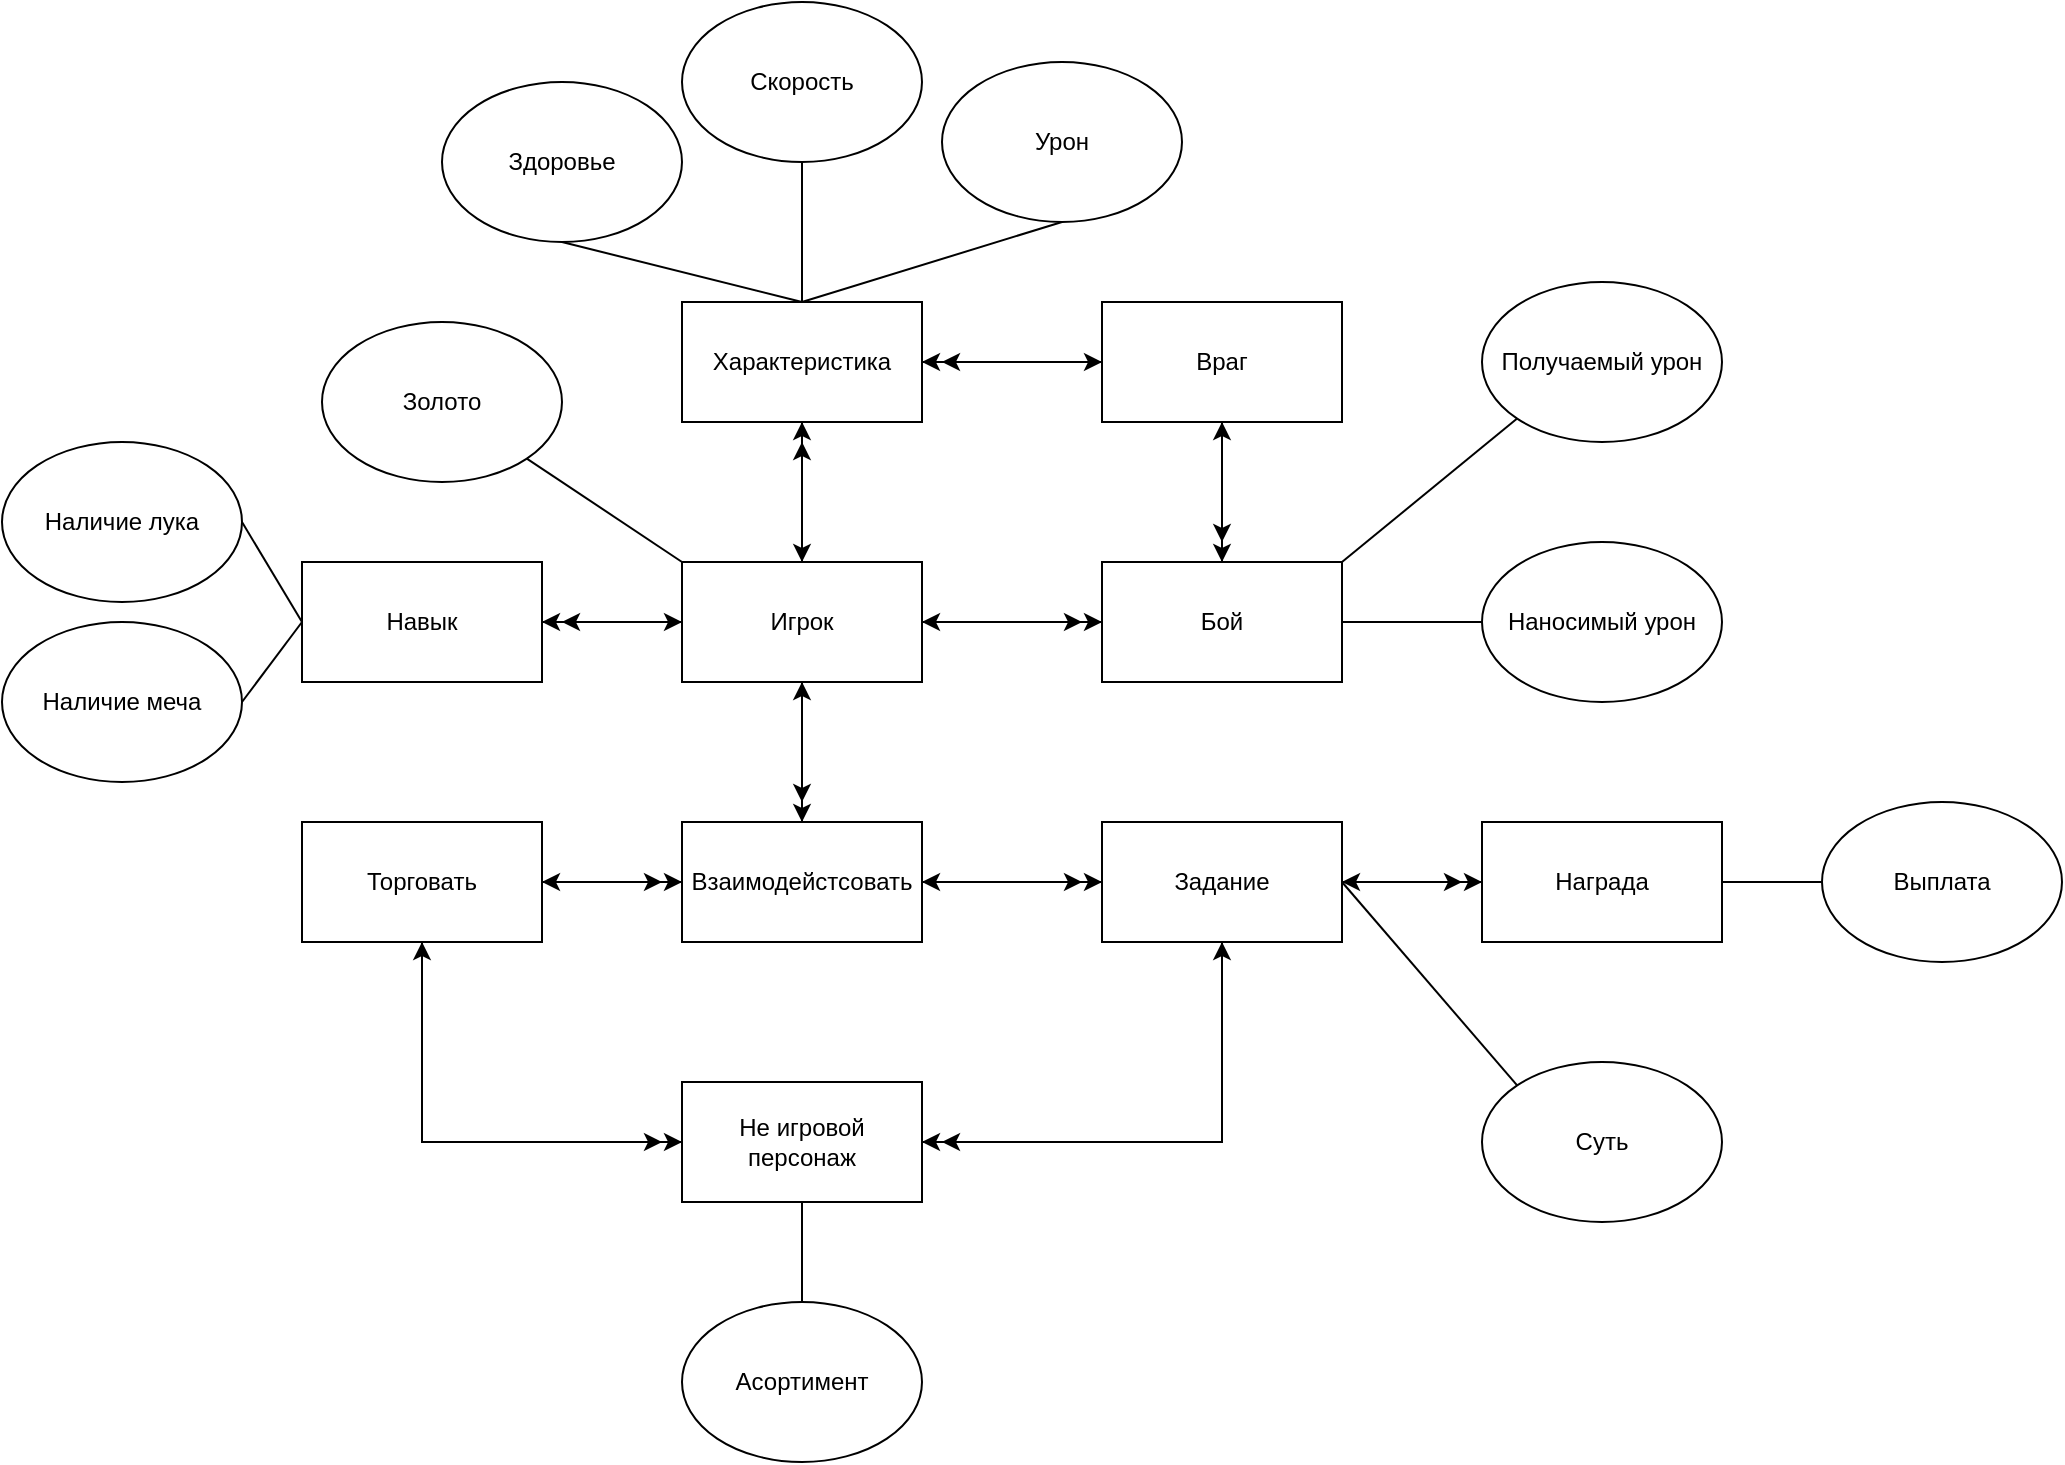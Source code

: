<mxfile version="26.1.3">
  <diagram name="Страница — 1" id="-ERpMLptkvLrzimcMrHC">
    <mxGraphModel dx="2193" dy="1899" grid="1" gridSize="10" guides="1" tooltips="1" connect="1" arrows="1" fold="1" page="1" pageScale="1" pageWidth="827" pageHeight="1169" math="0" shadow="0">
      <root>
        <mxCell id="0" />
        <mxCell id="1" parent="0" />
        <mxCell id="Th_Z5XzQTc5G5D0Ua_LX-14" style="edgeStyle=orthogonalEdgeStyle;rounded=0;orthogonalLoop=1;jettySize=auto;html=1;entryX=0;entryY=0.5;entryDx=0;entryDy=0;" edge="1" parent="1" source="Th_Z5XzQTc5G5D0Ua_LX-1" target="Th_Z5XzQTc5G5D0Ua_LX-13">
          <mxGeometry relative="1" as="geometry" />
        </mxCell>
        <mxCell id="Th_Z5XzQTc5G5D0Ua_LX-17" style="edgeStyle=orthogonalEdgeStyle;rounded=0;orthogonalLoop=1;jettySize=auto;html=1;" edge="1" parent="1" source="Th_Z5XzQTc5G5D0Ua_LX-1">
          <mxGeometry relative="1" as="geometry">
            <mxPoint x="180" y="220" as="targetPoint" />
          </mxGeometry>
        </mxCell>
        <mxCell id="Th_Z5XzQTc5G5D0Ua_LX-45" style="edgeStyle=orthogonalEdgeStyle;rounded=0;orthogonalLoop=1;jettySize=auto;html=1;entryX=1;entryY=0.5;entryDx=0;entryDy=0;" edge="1" parent="1" source="Th_Z5XzQTc5G5D0Ua_LX-1" target="Th_Z5XzQTc5G5D0Ua_LX-34">
          <mxGeometry relative="1" as="geometry" />
        </mxCell>
        <mxCell id="Th_Z5XzQTc5G5D0Ua_LX-46" style="edgeStyle=orthogonalEdgeStyle;rounded=0;orthogonalLoop=1;jettySize=auto;html=1;" edge="1" parent="1" source="Th_Z5XzQTc5G5D0Ua_LX-1">
          <mxGeometry relative="1" as="geometry">
            <mxPoint x="-80" y="220" as="targetPoint" />
          </mxGeometry>
        </mxCell>
        <mxCell id="Th_Z5XzQTc5G5D0Ua_LX-49" style="edgeStyle=orthogonalEdgeStyle;rounded=0;orthogonalLoop=1;jettySize=auto;html=1;" edge="1" parent="1" source="Th_Z5XzQTc5G5D0Ua_LX-1" target="Th_Z5XzQTc5G5D0Ua_LX-4">
          <mxGeometry relative="1" as="geometry" />
        </mxCell>
        <mxCell id="Th_Z5XzQTc5G5D0Ua_LX-50" style="edgeStyle=orthogonalEdgeStyle;rounded=0;orthogonalLoop=1;jettySize=auto;html=1;" edge="1" parent="1" source="Th_Z5XzQTc5G5D0Ua_LX-1">
          <mxGeometry relative="1" as="geometry">
            <mxPoint x="40" y="130.0" as="targetPoint" />
          </mxGeometry>
        </mxCell>
        <mxCell id="Th_Z5XzQTc5G5D0Ua_LX-57" style="edgeStyle=orthogonalEdgeStyle;rounded=0;orthogonalLoop=1;jettySize=auto;html=1;entryX=0.5;entryY=0;entryDx=0;entryDy=0;" edge="1" parent="1" source="Th_Z5XzQTc5G5D0Ua_LX-1" target="Th_Z5XzQTc5G5D0Ua_LX-56">
          <mxGeometry relative="1" as="geometry" />
        </mxCell>
        <mxCell id="Th_Z5XzQTc5G5D0Ua_LX-59" style="edgeStyle=orthogonalEdgeStyle;rounded=0;orthogonalLoop=1;jettySize=auto;html=1;" edge="1" parent="1" source="Th_Z5XzQTc5G5D0Ua_LX-1">
          <mxGeometry relative="1" as="geometry">
            <mxPoint x="40" y="310" as="targetPoint" />
          </mxGeometry>
        </mxCell>
        <mxCell id="Th_Z5XzQTc5G5D0Ua_LX-1" value="Игрок" style="rounded=0;whiteSpace=wrap;html=1;" vertex="1" parent="1">
          <mxGeometry x="-20" y="190" width="120" height="60" as="geometry" />
        </mxCell>
        <mxCell id="Th_Z5XzQTc5G5D0Ua_LX-15" style="edgeStyle=orthogonalEdgeStyle;rounded=0;orthogonalLoop=1;jettySize=auto;html=1;entryX=0.5;entryY=0;entryDx=0;entryDy=0;" edge="1" parent="1" source="Th_Z5XzQTc5G5D0Ua_LX-2" target="Th_Z5XzQTc5G5D0Ua_LX-13">
          <mxGeometry relative="1" as="geometry" />
        </mxCell>
        <mxCell id="Th_Z5XzQTc5G5D0Ua_LX-16" style="edgeStyle=orthogonalEdgeStyle;rounded=0;orthogonalLoop=1;jettySize=auto;html=1;" edge="1" parent="1" source="Th_Z5XzQTc5G5D0Ua_LX-2">
          <mxGeometry relative="1" as="geometry">
            <mxPoint x="250" y="180" as="targetPoint" />
          </mxGeometry>
        </mxCell>
        <mxCell id="Th_Z5XzQTc5G5D0Ua_LX-51" style="edgeStyle=orthogonalEdgeStyle;rounded=0;orthogonalLoop=1;jettySize=auto;html=1;entryX=1;entryY=0.5;entryDx=0;entryDy=0;" edge="1" parent="1" source="Th_Z5XzQTc5G5D0Ua_LX-2" target="Th_Z5XzQTc5G5D0Ua_LX-4">
          <mxGeometry relative="1" as="geometry" />
        </mxCell>
        <mxCell id="Th_Z5XzQTc5G5D0Ua_LX-53" style="edgeStyle=orthogonalEdgeStyle;rounded=0;orthogonalLoop=1;jettySize=auto;html=1;" edge="1" parent="1" source="Th_Z5XzQTc5G5D0Ua_LX-2">
          <mxGeometry relative="1" as="geometry">
            <mxPoint x="110" y="90.0" as="targetPoint" />
          </mxGeometry>
        </mxCell>
        <mxCell id="Th_Z5XzQTc5G5D0Ua_LX-2" value="Враг" style="rounded=0;whiteSpace=wrap;html=1;" vertex="1" parent="1">
          <mxGeometry x="190" y="60" width="120" height="60" as="geometry" />
        </mxCell>
        <mxCell id="Th_Z5XzQTc5G5D0Ua_LX-48" style="edgeStyle=orthogonalEdgeStyle;rounded=0;orthogonalLoop=1;jettySize=auto;html=1;entryX=0.5;entryY=0;entryDx=0;entryDy=0;" edge="1" parent="1" source="Th_Z5XzQTc5G5D0Ua_LX-4" target="Th_Z5XzQTc5G5D0Ua_LX-1">
          <mxGeometry relative="1" as="geometry" />
        </mxCell>
        <mxCell id="Th_Z5XzQTc5G5D0Ua_LX-52" style="edgeStyle=orthogonalEdgeStyle;rounded=0;orthogonalLoop=1;jettySize=auto;html=1;entryX=0;entryY=0.5;entryDx=0;entryDy=0;" edge="1" parent="1" source="Th_Z5XzQTc5G5D0Ua_LX-4" target="Th_Z5XzQTc5G5D0Ua_LX-2">
          <mxGeometry relative="1" as="geometry" />
        </mxCell>
        <mxCell id="Th_Z5XzQTc5G5D0Ua_LX-4" value="Характеристика" style="rounded=0;whiteSpace=wrap;html=1;" vertex="1" parent="1">
          <mxGeometry x="-20" y="60" width="120" height="60" as="geometry" />
        </mxCell>
        <mxCell id="Th_Z5XzQTc5G5D0Ua_LX-18" style="edgeStyle=orthogonalEdgeStyle;rounded=0;orthogonalLoop=1;jettySize=auto;html=1;entryX=1;entryY=0.5;entryDx=0;entryDy=0;" edge="1" parent="1" source="Th_Z5XzQTc5G5D0Ua_LX-13" target="Th_Z5XzQTc5G5D0Ua_LX-1">
          <mxGeometry relative="1" as="geometry" />
        </mxCell>
        <mxCell id="Th_Z5XzQTc5G5D0Ua_LX-19" style="edgeStyle=orthogonalEdgeStyle;rounded=0;orthogonalLoop=1;jettySize=auto;html=1;entryX=0.5;entryY=1;entryDx=0;entryDy=0;" edge="1" parent="1" source="Th_Z5XzQTc5G5D0Ua_LX-13" target="Th_Z5XzQTc5G5D0Ua_LX-2">
          <mxGeometry relative="1" as="geometry" />
        </mxCell>
        <mxCell id="Th_Z5XzQTc5G5D0Ua_LX-13" value="Бой" style="rounded=0;whiteSpace=wrap;html=1;" vertex="1" parent="1">
          <mxGeometry x="190" y="190" width="120" height="60" as="geometry" />
        </mxCell>
        <mxCell id="Th_Z5XzQTc5G5D0Ua_LX-20" value="Получаемый урон" style="ellipse;whiteSpace=wrap;html=1;" vertex="1" parent="1">
          <mxGeometry x="380" y="50" width="120" height="80" as="geometry" />
        </mxCell>
        <mxCell id="Th_Z5XzQTc5G5D0Ua_LX-21" value="Наносимый урон" style="ellipse;whiteSpace=wrap;html=1;" vertex="1" parent="1">
          <mxGeometry x="380" y="180" width="120" height="80" as="geometry" />
        </mxCell>
        <mxCell id="Th_Z5XzQTc5G5D0Ua_LX-24" value="" style="endArrow=none;html=1;rounded=0;entryX=1;entryY=0;entryDx=0;entryDy=0;exitX=0;exitY=1;exitDx=0;exitDy=0;" edge="1" parent="1" source="Th_Z5XzQTc5G5D0Ua_LX-20" target="Th_Z5XzQTc5G5D0Ua_LX-13">
          <mxGeometry width="50" height="50" relative="1" as="geometry">
            <mxPoint x="130" y="350" as="sourcePoint" />
            <mxPoint x="180" y="300" as="targetPoint" />
          </mxGeometry>
        </mxCell>
        <mxCell id="Th_Z5XzQTc5G5D0Ua_LX-25" value="" style="endArrow=none;html=1;rounded=0;entryX=0;entryY=0.5;entryDx=0;entryDy=0;exitX=1;exitY=0.5;exitDx=0;exitDy=0;" edge="1" parent="1" source="Th_Z5XzQTc5G5D0Ua_LX-13" target="Th_Z5XzQTc5G5D0Ua_LX-21">
          <mxGeometry width="50" height="50" relative="1" as="geometry">
            <mxPoint x="260" y="320" as="sourcePoint" />
            <mxPoint x="260" y="260" as="targetPoint" />
          </mxGeometry>
        </mxCell>
        <mxCell id="Th_Z5XzQTc5G5D0Ua_LX-26" value="Урон" style="ellipse;whiteSpace=wrap;html=1;" vertex="1" parent="1">
          <mxGeometry x="110" y="-60" width="120" height="80" as="geometry" />
        </mxCell>
        <mxCell id="Th_Z5XzQTc5G5D0Ua_LX-27" value="Скорость" style="ellipse;whiteSpace=wrap;html=1;" vertex="1" parent="1">
          <mxGeometry x="-20" y="-90" width="120" height="80" as="geometry" />
        </mxCell>
        <mxCell id="Th_Z5XzQTc5G5D0Ua_LX-28" value="Здоровье" style="ellipse;whiteSpace=wrap;html=1;" vertex="1" parent="1">
          <mxGeometry x="-140" y="-50" width="120" height="80" as="geometry" />
        </mxCell>
        <mxCell id="Th_Z5XzQTc5G5D0Ua_LX-31" value="" style="endArrow=none;html=1;rounded=0;entryX=0.5;entryY=1;entryDx=0;entryDy=0;exitX=0.5;exitY=0;exitDx=0;exitDy=0;" edge="1" parent="1" source="Th_Z5XzQTc5G5D0Ua_LX-4" target="Th_Z5XzQTc5G5D0Ua_LX-26">
          <mxGeometry width="50" height="50" relative="1" as="geometry">
            <mxPoint x="-230" y="350" as="sourcePoint" />
            <mxPoint x="-180" y="300" as="targetPoint" />
          </mxGeometry>
        </mxCell>
        <mxCell id="Th_Z5XzQTc5G5D0Ua_LX-32" value="" style="endArrow=none;html=1;rounded=0;entryX=0.5;entryY=1;entryDx=0;entryDy=0;exitX=0.5;exitY=0;exitDx=0;exitDy=0;" edge="1" parent="1" source="Th_Z5XzQTc5G5D0Ua_LX-4" target="Th_Z5XzQTc5G5D0Ua_LX-27">
          <mxGeometry width="50" height="50" relative="1" as="geometry">
            <mxPoint x="-220" y="230" as="sourcePoint" />
            <mxPoint x="-260" y="150" as="targetPoint" />
          </mxGeometry>
        </mxCell>
        <mxCell id="Th_Z5XzQTc5G5D0Ua_LX-33" value="" style="endArrow=none;html=1;rounded=0;entryX=0.5;entryY=1;entryDx=0;entryDy=0;exitX=0.5;exitY=0;exitDx=0;exitDy=0;" edge="1" parent="1" source="Th_Z5XzQTc5G5D0Ua_LX-4" target="Th_Z5XzQTc5G5D0Ua_LX-28">
          <mxGeometry width="50" height="50" relative="1" as="geometry">
            <mxPoint x="-220" y="230" as="sourcePoint" />
            <mxPoint x="-260" y="310" as="targetPoint" />
          </mxGeometry>
        </mxCell>
        <mxCell id="Th_Z5XzQTc5G5D0Ua_LX-44" style="edgeStyle=orthogonalEdgeStyle;rounded=0;orthogonalLoop=1;jettySize=auto;html=1;entryX=0;entryY=0.5;entryDx=0;entryDy=0;" edge="1" parent="1" source="Th_Z5XzQTc5G5D0Ua_LX-34" target="Th_Z5XzQTc5G5D0Ua_LX-1">
          <mxGeometry relative="1" as="geometry" />
        </mxCell>
        <mxCell id="Th_Z5XzQTc5G5D0Ua_LX-34" value="Навык" style="rounded=0;whiteSpace=wrap;html=1;" vertex="1" parent="1">
          <mxGeometry x="-210" y="190" width="120" height="60" as="geometry" />
        </mxCell>
        <mxCell id="Th_Z5XzQTc5G5D0Ua_LX-38" value="Наличие меча" style="ellipse;whiteSpace=wrap;html=1;" vertex="1" parent="1">
          <mxGeometry x="-360" y="220" width="120" height="80" as="geometry" />
        </mxCell>
        <mxCell id="Th_Z5XzQTc5G5D0Ua_LX-39" value="Наличие лука" style="ellipse;whiteSpace=wrap;html=1;" vertex="1" parent="1">
          <mxGeometry x="-360" y="130" width="120" height="80" as="geometry" />
        </mxCell>
        <mxCell id="Th_Z5XzQTc5G5D0Ua_LX-40" value="" style="endArrow=none;html=1;rounded=0;entryX=1;entryY=0.5;entryDx=0;entryDy=0;exitX=0;exitY=0.5;exitDx=0;exitDy=0;" edge="1" parent="1" source="Th_Z5XzQTc5G5D0Ua_LX-34" target="Th_Z5XzQTc5G5D0Ua_LX-38">
          <mxGeometry width="50" height="50" relative="1" as="geometry">
            <mxPoint x="-160" y="90" as="sourcePoint" />
            <mxPoint x="-110" y="40" as="targetPoint" />
          </mxGeometry>
        </mxCell>
        <mxCell id="Th_Z5XzQTc5G5D0Ua_LX-41" value="" style="endArrow=none;html=1;rounded=0;entryX=1;entryY=0.5;entryDx=0;entryDy=0;exitX=0;exitY=0.5;exitDx=0;exitDy=0;" edge="1" parent="1" source="Th_Z5XzQTc5G5D0Ua_LX-34" target="Th_Z5XzQTc5G5D0Ua_LX-39">
          <mxGeometry width="50" height="50" relative="1" as="geometry">
            <mxPoint x="50" y="70" as="sourcePoint" />
            <mxPoint x="-20" y="20" as="targetPoint" />
          </mxGeometry>
        </mxCell>
        <mxCell id="Th_Z5XzQTc5G5D0Ua_LX-78" style="edgeStyle=orthogonalEdgeStyle;rounded=0;orthogonalLoop=1;jettySize=auto;html=1;entryX=0.5;entryY=1;entryDx=0;entryDy=0;" edge="1" parent="1" source="Th_Z5XzQTc5G5D0Ua_LX-54" target="Th_Z5XzQTc5G5D0Ua_LX-70">
          <mxGeometry relative="1" as="geometry" />
        </mxCell>
        <mxCell id="Th_Z5XzQTc5G5D0Ua_LX-79" style="edgeStyle=orthogonalEdgeStyle;rounded=0;orthogonalLoop=1;jettySize=auto;html=1;entryX=0.5;entryY=1;entryDx=0;entryDy=0;" edge="1" parent="1" source="Th_Z5XzQTc5G5D0Ua_LX-54" target="Th_Z5XzQTc5G5D0Ua_LX-71">
          <mxGeometry relative="1" as="geometry" />
        </mxCell>
        <mxCell id="Th_Z5XzQTc5G5D0Ua_LX-54" value="Не игровой персонаж" style="rounded=0;whiteSpace=wrap;html=1;" vertex="1" parent="1">
          <mxGeometry x="-20" y="450" width="120" height="60" as="geometry" />
        </mxCell>
        <mxCell id="Th_Z5XzQTc5G5D0Ua_LX-62" style="edgeStyle=orthogonalEdgeStyle;rounded=0;orthogonalLoop=1;jettySize=auto;html=1;entryX=0.5;entryY=1;entryDx=0;entryDy=0;" edge="1" parent="1" source="Th_Z5XzQTc5G5D0Ua_LX-56" target="Th_Z5XzQTc5G5D0Ua_LX-1">
          <mxGeometry relative="1" as="geometry" />
        </mxCell>
        <mxCell id="Th_Z5XzQTc5G5D0Ua_LX-72" style="edgeStyle=orthogonalEdgeStyle;rounded=0;orthogonalLoop=1;jettySize=auto;html=1;entryX=0;entryY=0.5;entryDx=0;entryDy=0;" edge="1" parent="1" source="Th_Z5XzQTc5G5D0Ua_LX-56" target="Th_Z5XzQTc5G5D0Ua_LX-71">
          <mxGeometry relative="1" as="geometry" />
        </mxCell>
        <mxCell id="Th_Z5XzQTc5G5D0Ua_LX-73" style="edgeStyle=orthogonalEdgeStyle;rounded=0;orthogonalLoop=1;jettySize=auto;html=1;" edge="1" parent="1" source="Th_Z5XzQTc5G5D0Ua_LX-56">
          <mxGeometry relative="1" as="geometry">
            <mxPoint x="180" y="350" as="targetPoint" />
          </mxGeometry>
        </mxCell>
        <mxCell id="Th_Z5XzQTc5G5D0Ua_LX-77" style="edgeStyle=orthogonalEdgeStyle;rounded=0;orthogonalLoop=1;jettySize=auto;html=1;entryX=1;entryY=0.5;entryDx=0;entryDy=0;" edge="1" parent="1" source="Th_Z5XzQTc5G5D0Ua_LX-56" target="Th_Z5XzQTc5G5D0Ua_LX-70">
          <mxGeometry relative="1" as="geometry" />
        </mxCell>
        <mxCell id="Th_Z5XzQTc5G5D0Ua_LX-56" value="Взаимодейстсовать" style="rounded=0;whiteSpace=wrap;html=1;" vertex="1" parent="1">
          <mxGeometry x="-20" y="320" width="120" height="60" as="geometry" />
        </mxCell>
        <mxCell id="Th_Z5XzQTc5G5D0Ua_LX-63" value="Золото" style="ellipse;whiteSpace=wrap;html=1;" vertex="1" parent="1">
          <mxGeometry x="-200" y="70" width="120" height="80" as="geometry" />
        </mxCell>
        <mxCell id="Th_Z5XzQTc5G5D0Ua_LX-64" value="" style="endArrow=none;html=1;rounded=0;entryX=0;entryY=0;entryDx=0;entryDy=0;exitX=1;exitY=1;exitDx=0;exitDy=0;" edge="1" parent="1" source="Th_Z5XzQTc5G5D0Ua_LX-63" target="Th_Z5XzQTc5G5D0Ua_LX-1">
          <mxGeometry width="50" height="50" relative="1" as="geometry">
            <mxPoint x="-300" y="60" as="sourcePoint" />
            <mxPoint x="-250" y="10" as="targetPoint" />
          </mxGeometry>
        </mxCell>
        <mxCell id="Th_Z5XzQTc5G5D0Ua_LX-66" value="Асортимент" style="ellipse;whiteSpace=wrap;html=1;" vertex="1" parent="1">
          <mxGeometry x="-20" y="560" width="120" height="80" as="geometry" />
        </mxCell>
        <mxCell id="Th_Z5XzQTc5G5D0Ua_LX-67" value="" style="endArrow=none;html=1;rounded=0;entryX=0.5;entryY=0;entryDx=0;entryDy=0;exitX=0.5;exitY=1;exitDx=0;exitDy=0;" edge="1" parent="1" source="Th_Z5XzQTc5G5D0Ua_LX-54" target="Th_Z5XzQTc5G5D0Ua_LX-66">
          <mxGeometry width="50" height="50" relative="1" as="geometry">
            <mxPoint x="-210" y="530" as="sourcePoint" />
            <mxPoint x="-230" y="360" as="targetPoint" />
          </mxGeometry>
        </mxCell>
        <mxCell id="Th_Z5XzQTc5G5D0Ua_LX-75" style="edgeStyle=orthogonalEdgeStyle;rounded=0;orthogonalLoop=1;jettySize=auto;html=1;entryX=0;entryY=0.5;entryDx=0;entryDy=0;" edge="1" parent="1" source="Th_Z5XzQTc5G5D0Ua_LX-70" target="Th_Z5XzQTc5G5D0Ua_LX-56">
          <mxGeometry relative="1" as="geometry" />
        </mxCell>
        <mxCell id="Th_Z5XzQTc5G5D0Ua_LX-76" style="edgeStyle=orthogonalEdgeStyle;rounded=0;orthogonalLoop=1;jettySize=auto;html=1;" edge="1" parent="1" source="Th_Z5XzQTc5G5D0Ua_LX-70">
          <mxGeometry relative="1" as="geometry">
            <mxPoint x="-30" y="350" as="targetPoint" />
          </mxGeometry>
        </mxCell>
        <mxCell id="Th_Z5XzQTc5G5D0Ua_LX-80" style="edgeStyle=orthogonalEdgeStyle;rounded=0;orthogonalLoop=1;jettySize=auto;html=1;entryX=0;entryY=0.5;entryDx=0;entryDy=0;" edge="1" parent="1" source="Th_Z5XzQTc5G5D0Ua_LX-70" target="Th_Z5XzQTc5G5D0Ua_LX-54">
          <mxGeometry relative="1" as="geometry">
            <Array as="points">
              <mxPoint x="-150" y="480" />
            </Array>
          </mxGeometry>
        </mxCell>
        <mxCell id="Th_Z5XzQTc5G5D0Ua_LX-81" style="edgeStyle=orthogonalEdgeStyle;rounded=0;orthogonalLoop=1;jettySize=auto;html=1;" edge="1" parent="1" source="Th_Z5XzQTc5G5D0Ua_LX-70">
          <mxGeometry relative="1" as="geometry">
            <mxPoint x="-30" y="480" as="targetPoint" />
            <Array as="points">
              <mxPoint x="-150" y="480" />
            </Array>
          </mxGeometry>
        </mxCell>
        <mxCell id="Th_Z5XzQTc5G5D0Ua_LX-70" value="Торговать" style="rounded=0;whiteSpace=wrap;html=1;" vertex="1" parent="1">
          <mxGeometry x="-210" y="320" width="120" height="60" as="geometry" />
        </mxCell>
        <mxCell id="Th_Z5XzQTc5G5D0Ua_LX-74" style="edgeStyle=orthogonalEdgeStyle;rounded=0;orthogonalLoop=1;jettySize=auto;html=1;" edge="1" parent="1" source="Th_Z5XzQTc5G5D0Ua_LX-71">
          <mxGeometry relative="1" as="geometry">
            <mxPoint x="100" y="350" as="targetPoint" />
          </mxGeometry>
        </mxCell>
        <mxCell id="Th_Z5XzQTc5G5D0Ua_LX-82" style="edgeStyle=orthogonalEdgeStyle;rounded=0;orthogonalLoop=1;jettySize=auto;html=1;entryX=1;entryY=0.5;entryDx=0;entryDy=0;" edge="1" parent="1" source="Th_Z5XzQTc5G5D0Ua_LX-71" target="Th_Z5XzQTc5G5D0Ua_LX-54">
          <mxGeometry relative="1" as="geometry">
            <Array as="points">
              <mxPoint x="250" y="480" />
            </Array>
          </mxGeometry>
        </mxCell>
        <mxCell id="Th_Z5XzQTc5G5D0Ua_LX-83" style="edgeStyle=orthogonalEdgeStyle;rounded=0;orthogonalLoop=1;jettySize=auto;html=1;" edge="1" parent="1" source="Th_Z5XzQTc5G5D0Ua_LX-71">
          <mxGeometry relative="1" as="geometry">
            <mxPoint x="110" y="480" as="targetPoint" />
            <Array as="points">
              <mxPoint x="250" y="480" />
            </Array>
          </mxGeometry>
        </mxCell>
        <mxCell id="Th_Z5XzQTc5G5D0Ua_LX-90" style="edgeStyle=orthogonalEdgeStyle;rounded=0;orthogonalLoop=1;jettySize=auto;html=1;entryX=0;entryY=0.5;entryDx=0;entryDy=0;" edge="1" parent="1" source="Th_Z5XzQTc5G5D0Ua_LX-71" target="Th_Z5XzQTc5G5D0Ua_LX-88">
          <mxGeometry relative="1" as="geometry" />
        </mxCell>
        <mxCell id="Th_Z5XzQTc5G5D0Ua_LX-91" style="edgeStyle=orthogonalEdgeStyle;rounded=0;orthogonalLoop=1;jettySize=auto;html=1;" edge="1" parent="1" source="Th_Z5XzQTc5G5D0Ua_LX-71">
          <mxGeometry relative="1" as="geometry">
            <mxPoint x="370" y="350" as="targetPoint" />
          </mxGeometry>
        </mxCell>
        <mxCell id="Th_Z5XzQTc5G5D0Ua_LX-71" value="Задание" style="rounded=0;whiteSpace=wrap;html=1;" vertex="1" parent="1">
          <mxGeometry x="190" y="320" width="120" height="60" as="geometry" />
        </mxCell>
        <mxCell id="Th_Z5XzQTc5G5D0Ua_LX-84" value="Суть" style="ellipse;whiteSpace=wrap;html=1;" vertex="1" parent="1">
          <mxGeometry x="380" y="440" width="120" height="80" as="geometry" />
        </mxCell>
        <mxCell id="Th_Z5XzQTc5G5D0Ua_LX-86" value="" style="endArrow=none;html=1;rounded=0;entryX=0;entryY=0;entryDx=0;entryDy=0;exitX=1;exitY=0.5;exitDx=0;exitDy=0;" edge="1" parent="1" source="Th_Z5XzQTc5G5D0Ua_LX-71" target="Th_Z5XzQTc5G5D0Ua_LX-84">
          <mxGeometry width="50" height="50" relative="1" as="geometry">
            <mxPoint x="330" y="320" as="sourcePoint" />
            <mxPoint x="400" y="320" as="targetPoint" />
          </mxGeometry>
        </mxCell>
        <mxCell id="Th_Z5XzQTc5G5D0Ua_LX-89" style="edgeStyle=orthogonalEdgeStyle;rounded=0;orthogonalLoop=1;jettySize=auto;html=1;entryX=1;entryY=0.5;entryDx=0;entryDy=0;" edge="1" parent="1" source="Th_Z5XzQTc5G5D0Ua_LX-88" target="Th_Z5XzQTc5G5D0Ua_LX-71">
          <mxGeometry relative="1" as="geometry" />
        </mxCell>
        <mxCell id="Th_Z5XzQTc5G5D0Ua_LX-88" value="Награда" style="rounded=0;whiteSpace=wrap;html=1;" vertex="1" parent="1">
          <mxGeometry x="380" y="320" width="120" height="60" as="geometry" />
        </mxCell>
        <mxCell id="Th_Z5XzQTc5G5D0Ua_LX-92" value="Выплата" style="ellipse;whiteSpace=wrap;html=1;" vertex="1" parent="1">
          <mxGeometry x="550" y="310" width="120" height="80" as="geometry" />
        </mxCell>
        <mxCell id="Th_Z5XzQTc5G5D0Ua_LX-95" value="" style="endArrow=none;html=1;rounded=0;entryX=0;entryY=0.5;entryDx=0;entryDy=0;exitX=1;exitY=0.5;exitDx=0;exitDy=0;" edge="1" parent="1" source="Th_Z5XzQTc5G5D0Ua_LX-88" target="Th_Z5XzQTc5G5D0Ua_LX-92">
          <mxGeometry width="50" height="50" relative="1" as="geometry">
            <mxPoint x="320" y="230" as="sourcePoint" />
            <mxPoint x="390" y="230" as="targetPoint" />
          </mxGeometry>
        </mxCell>
      </root>
    </mxGraphModel>
  </diagram>
</mxfile>
